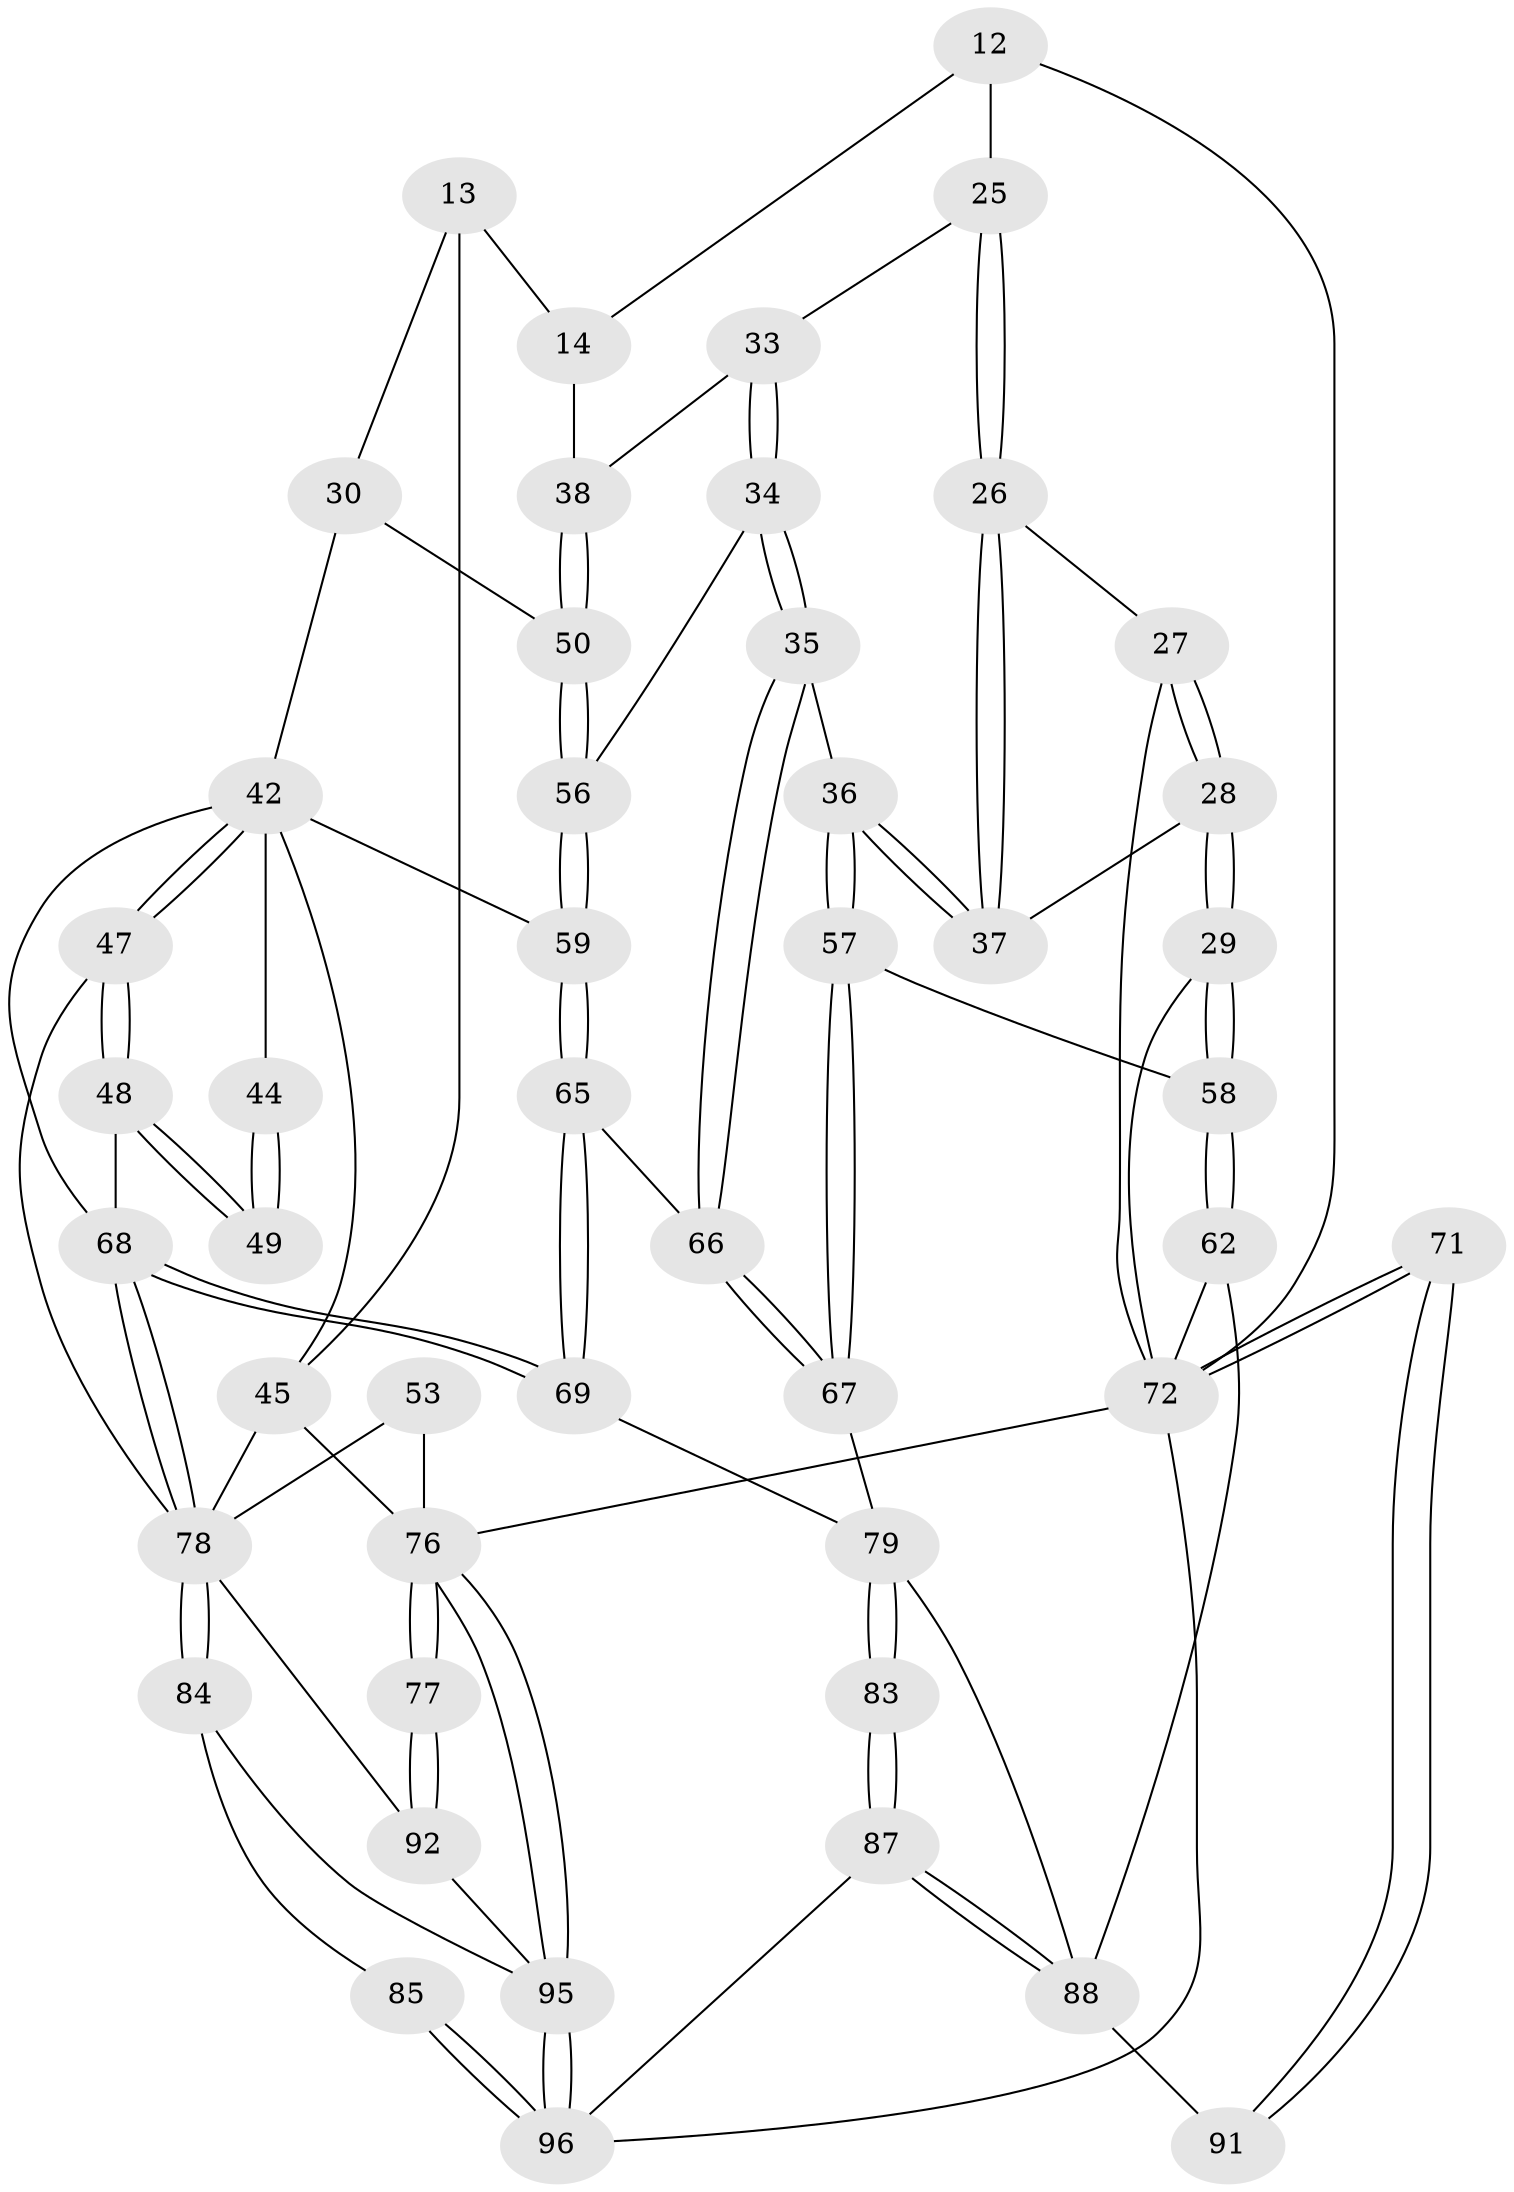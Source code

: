 // original degree distribution, {3: 0.020833333333333332, 6: 0.21875, 5: 0.5208333333333334, 4: 0.23958333333333334}
// Generated by graph-tools (version 1.1) at 2025/00/03/09/25 05:00:38]
// undirected, 48 vertices, 112 edges
graph export_dot {
graph [start="1"]
  node [color=gray90,style=filled];
  12 [pos="+0.3155998654070057+0.003955283719038635",super="+5+6+11"];
  13 [pos="+0.5230923162442198+0.26386320058155516",super="+8"];
  14 [pos="+0.4551422743086264+0.23648597840967436",super="+10+9"];
  25 [pos="+0.379292874666183+0.2663763712766448"];
  26 [pos="+0.2891764604216612+0.2685969727533469"];
  27 [pos="+0.2480621166342815+0.20808017842885743"];
  28 [pos="+0.18207787952013857+0.3441343984319548"];
  29 [pos="+0.125082912858922+0.36026086344644753"];
  30 [pos="+0.5570512292295172+0.3307300426119929",super="+19+18"];
  33 [pos="+0.3824854459653619+0.3575412485641488",super="+24"];
  34 [pos="+0.3604348263492912+0.3920411707818959"];
  35 [pos="+0.36009237385073395+0.39225070916872395"];
  36 [pos="+0.3021512240470322+0.3852853561219835"];
  37 [pos="+0.27984168780169894+0.3463652287834395"];
  38 [pos="+0.4431868032844272+0.3402047909041237",super="+32"];
  42 [pos="+0.7847074416318192+0.27110986183024904",super="+21+41"];
  44 [pos="+0.6902718250913913+0.40011262721150176",super="+43"];
  45 [pos="+0.9229217447532392+0.3328143649406854",super="+22+2"];
  47 [pos="+0.8044229311571246+0.31474331112805554"];
  48 [pos="+0.7568397966993217+0.4402420173100182"];
  49 [pos="+0.7447043918835203+0.4320068048263104"];
  50 [pos="+0.4535323776940345+0.39517620799211794",super="+31"];
  53 [pos="+1+0.5478486488893998"];
  56 [pos="+0.4459498592468432+0.4092916420405598"];
  57 [pos="+0.2291540223217003+0.4925903478390046"];
  58 [pos="+0.1449567316110498+0.4977641985516078"];
  59 [pos="+0.5006059500361427+0.49109686546068826"];
  62 [pos="+0.11975905777674867+0.5241415685926144"];
  65 [pos="+0.49648151018534425+0.5040098493412644"];
  66 [pos="+0.3839556442027736+0.4838456913504562"];
  67 [pos="+0.3132580763170795+0.553086271605587"];
  68 [pos="+0.613935286826793+0.6383261653400363",super="+64+61"];
  69 [pos="+0.5142205702758397+0.5795809435405344"];
  71 [pos="+0+1",super="+70"];
  72 [pos="+0+1",super="+4+63"];
  76 [pos="+1+1",super="+3+75"];
  77 [pos="+1+1"];
  78 [pos="+0.6828392183966502+0.7112662576938771",super="+60"];
  79 [pos="+0.30559089856388433+0.6072891965049104",super="+74+73"];
  83 [pos="+0.3782202789070998+0.8177210721071815"];
  84 [pos="+0.6742999863466294+0.7658783986170954"];
  85 [pos="+0.6569477375914747+0.7815188434462267"];
  87 [pos="+0.37777667210069904+0.8246439263613775"];
  88 [pos="+0.3464363874837753+0.8198799476377284",super="+80+81+82"];
  91 [pos="+0.23862860696337787+0.8253311820041912",super="+90+89"];
  92 [pos="+0.9378474780752089+0.7747349262549149"];
  95 [pos="+1+1",super="+93"];
  96 [pos="+0.7890523357877233+1",super="+94"];
  12 -- 72 [weight=2];
  12 -- 14 [weight=2];
  12 -- 25;
  13 -- 14 [weight=2];
  13 -- 30 [weight=2];
  13 -- 45;
  14 -- 38;
  25 -- 26;
  25 -- 26;
  25 -- 33;
  26 -- 27;
  26 -- 37;
  26 -- 37;
  27 -- 28;
  27 -- 28;
  27 -- 72;
  28 -- 29;
  28 -- 29;
  28 -- 37;
  29 -- 58;
  29 -- 58;
  29 -- 72;
  30 -- 50;
  30 -- 42 [weight=2];
  33 -- 34;
  33 -- 34;
  33 -- 38 [weight=2];
  34 -- 35;
  34 -- 35;
  34 -- 56;
  35 -- 36;
  35 -- 66;
  35 -- 66;
  36 -- 37;
  36 -- 37;
  36 -- 57;
  36 -- 57;
  38 -- 50 [weight=2];
  38 -- 50;
  42 -- 47;
  42 -- 47;
  42 -- 44 [weight=2];
  42 -- 45;
  42 -- 68;
  42 -- 59;
  44 -- 49 [weight=2];
  44 -- 49;
  45 -- 76 [weight=2];
  45 -- 78;
  47 -- 48;
  47 -- 48;
  47 -- 78;
  48 -- 49;
  48 -- 49;
  48 -- 68;
  50 -- 56;
  50 -- 56;
  53 -- 76 [weight=2];
  53 -- 78;
  56 -- 59;
  56 -- 59;
  57 -- 58;
  57 -- 67;
  57 -- 67;
  58 -- 62;
  58 -- 62;
  59 -- 65;
  59 -- 65;
  62 -- 72;
  62 -- 88;
  65 -- 66;
  65 -- 69;
  65 -- 69;
  66 -- 67;
  66 -- 67;
  67 -- 79;
  68 -- 69;
  68 -- 69;
  68 -- 78 [weight=2];
  68 -- 78;
  69 -- 79;
  71 -- 72 [weight=2];
  71 -- 72;
  71 -- 91 [weight=2];
  71 -- 91;
  72 -- 76 [weight=2];
  72 -- 96;
  76 -- 77 [weight=2];
  76 -- 77;
  76 -- 95;
  76 -- 95;
  77 -- 92;
  77 -- 92;
  78 -- 84;
  78 -- 84;
  78 -- 92;
  79 -- 83 [weight=2];
  79 -- 83;
  79 -- 88;
  83 -- 87;
  83 -- 87;
  84 -- 85;
  84 -- 95;
  85 -- 96 [weight=2];
  85 -- 96;
  87 -- 88;
  87 -- 88;
  87 -- 96;
  88 -- 91 [weight=3];
  92 -- 95;
  95 -- 96;
  95 -- 96;
}
